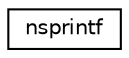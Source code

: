 digraph "Graphical Class Hierarchy"
{
  edge [fontname="Helvetica",fontsize="10",labelfontname="Helvetica",labelfontsize="10"];
  node [fontname="Helvetica",fontsize="10",shape=record];
  rankdir="LR";
  Node0 [label="nsprintf",height=0.2,width=0.4,color="black", fillcolor="white", style="filled",URL="$structnsprintf.html"];
}
